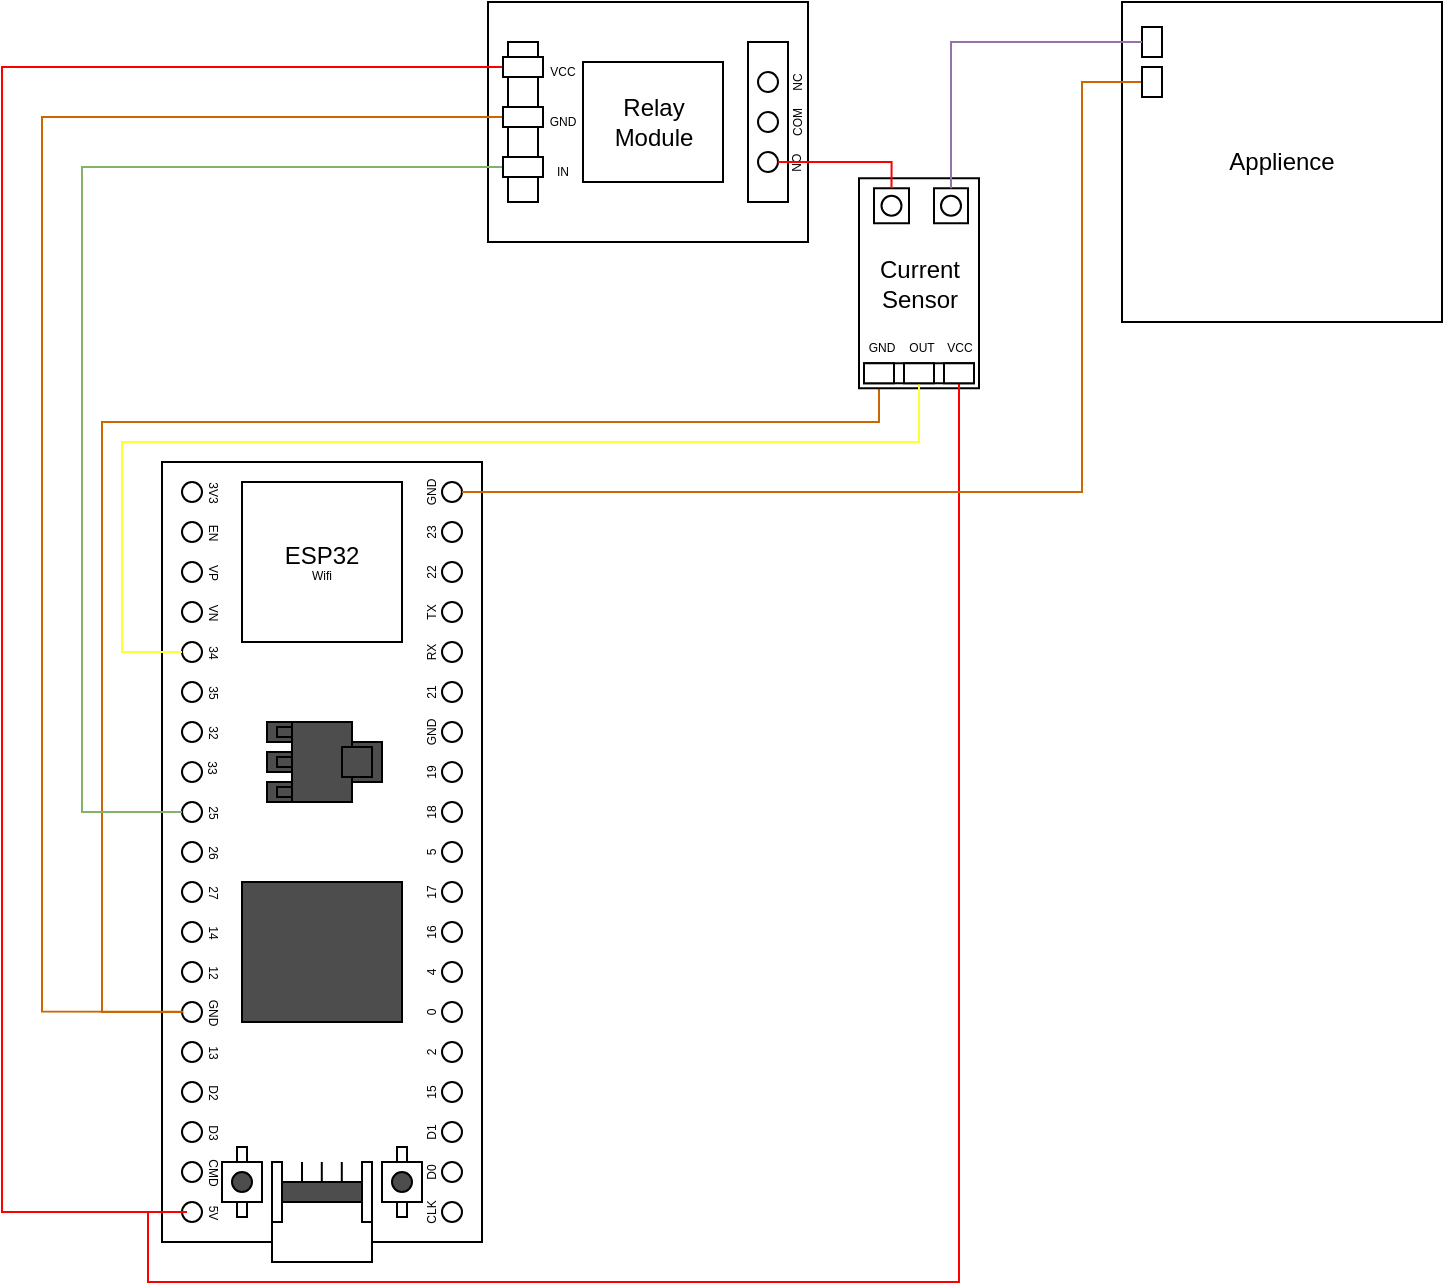 <mxfile version="24.7.8">
  <diagram name="Page-1" id="3I5Fi2cLlCS8P26UMo9g">
    <mxGraphModel dx="2049" dy="1206" grid="1" gridSize="10" guides="1" tooltips="1" connect="1" arrows="1" fold="1" page="1" pageScale="1" pageWidth="827" pageHeight="1169" math="0" shadow="0">
      <root>
        <mxCell id="0" />
        <mxCell id="1" parent="0" />
        <mxCell id="FkwfxvdoVrf8vH5qSeCI-1" value="" style="rounded=0;whiteSpace=wrap;html=1;" vertex="1" parent="1">
          <mxGeometry x="320" y="350" width="160" height="390" as="geometry" />
        </mxCell>
        <mxCell id="FkwfxvdoVrf8vH5qSeCI-50" value="" style="rounded=0;whiteSpace=wrap;html=1;fillColor=#4D4D4D;" vertex="1" parent="1">
          <mxGeometry x="380" y="710" width="40" height="30" as="geometry" />
        </mxCell>
        <mxCell id="FkwfxvdoVrf8vH5qSeCI-202" style="edgeStyle=orthogonalEdgeStyle;rounded=0;orthogonalLoop=1;jettySize=auto;html=1;entryX=0.5;entryY=1;entryDx=0;entryDy=0;endArrow=none;endFill=0;strokeColor=#CC6600;" edge="1" parent="1" source="FkwfxvdoVrf8vH5qSeCI-2" target="FkwfxvdoVrf8vH5qSeCI-195">
          <mxGeometry relative="1" as="geometry">
            <Array as="points">
              <mxPoint x="290" y="625" />
              <mxPoint x="290" y="330" />
              <mxPoint x="679" y="330" />
            </Array>
          </mxGeometry>
        </mxCell>
        <mxCell id="FkwfxvdoVrf8vH5qSeCI-2" value="" style="ellipse;whiteSpace=wrap;html=1;aspect=fixed;" vertex="1" parent="1">
          <mxGeometry x="330" y="620" width="10" height="10" as="geometry" />
        </mxCell>
        <mxCell id="FkwfxvdoVrf8vH5qSeCI-3" value="" style="ellipse;whiteSpace=wrap;html=1;aspect=fixed;" vertex="1" parent="1">
          <mxGeometry x="330" y="600" width="10" height="10" as="geometry" />
        </mxCell>
        <mxCell id="FkwfxvdoVrf8vH5qSeCI-4" value="" style="ellipse;whiteSpace=wrap;html=1;aspect=fixed;" vertex="1" parent="1">
          <mxGeometry x="330" y="580" width="10" height="10" as="geometry" />
        </mxCell>
        <mxCell id="FkwfxvdoVrf8vH5qSeCI-5" value="" style="ellipse;whiteSpace=wrap;html=1;aspect=fixed;" vertex="1" parent="1">
          <mxGeometry x="330" y="560" width="10" height="10" as="geometry" />
        </mxCell>
        <mxCell id="FkwfxvdoVrf8vH5qSeCI-6" value="" style="ellipse;whiteSpace=wrap;html=1;aspect=fixed;" vertex="1" parent="1">
          <mxGeometry x="330" y="540" width="10" height="10" as="geometry" />
        </mxCell>
        <mxCell id="FkwfxvdoVrf8vH5qSeCI-7" value="" style="ellipse;whiteSpace=wrap;html=1;aspect=fixed;" vertex="1" parent="1">
          <mxGeometry x="330" y="520" width="10" height="10" as="geometry" />
        </mxCell>
        <mxCell id="FkwfxvdoVrf8vH5qSeCI-8" value="" style="ellipse;whiteSpace=wrap;html=1;aspect=fixed;" vertex="1" parent="1">
          <mxGeometry x="330" y="500" width="10" height="10" as="geometry" />
        </mxCell>
        <mxCell id="FkwfxvdoVrf8vH5qSeCI-9" value="" style="ellipse;whiteSpace=wrap;html=1;aspect=fixed;" vertex="1" parent="1">
          <mxGeometry x="330" y="480" width="10" height="10" as="geometry" />
        </mxCell>
        <mxCell id="FkwfxvdoVrf8vH5qSeCI-12" value="" style="ellipse;whiteSpace=wrap;html=1;aspect=fixed;" vertex="1" parent="1">
          <mxGeometry x="330" y="460" width="10" height="10" as="geometry" />
        </mxCell>
        <mxCell id="FkwfxvdoVrf8vH5qSeCI-13" value="" style="ellipse;whiteSpace=wrap;html=1;aspect=fixed;" vertex="1" parent="1">
          <mxGeometry x="330" y="440" width="10" height="10" as="geometry" />
        </mxCell>
        <mxCell id="FkwfxvdoVrf8vH5qSeCI-14" value="" style="ellipse;whiteSpace=wrap;html=1;aspect=fixed;" vertex="1" parent="1">
          <mxGeometry x="330" y="420" width="10" height="10" as="geometry" />
        </mxCell>
        <mxCell id="FkwfxvdoVrf8vH5qSeCI-15" value="" style="ellipse;whiteSpace=wrap;html=1;aspect=fixed;" vertex="1" parent="1">
          <mxGeometry x="330" y="400" width="10" height="10" as="geometry" />
        </mxCell>
        <mxCell id="FkwfxvdoVrf8vH5qSeCI-16" value="" style="ellipse;whiteSpace=wrap;html=1;aspect=fixed;" vertex="1" parent="1">
          <mxGeometry x="330" y="380" width="10" height="10" as="geometry" />
        </mxCell>
        <mxCell id="FkwfxvdoVrf8vH5qSeCI-17" value="" style="ellipse;whiteSpace=wrap;html=1;aspect=fixed;" vertex="1" parent="1">
          <mxGeometry x="330" y="360" width="10" height="10" as="geometry" />
        </mxCell>
        <mxCell id="FkwfxvdoVrf8vH5qSeCI-19" value="" style="ellipse;whiteSpace=wrap;html=1;aspect=fixed;" vertex="1" parent="1">
          <mxGeometry x="330" y="720" width="10" height="10" as="geometry" />
        </mxCell>
        <mxCell id="FkwfxvdoVrf8vH5qSeCI-20" value="" style="ellipse;whiteSpace=wrap;html=1;aspect=fixed;" vertex="1" parent="1">
          <mxGeometry x="330" y="700" width="10" height="10" as="geometry" />
        </mxCell>
        <mxCell id="FkwfxvdoVrf8vH5qSeCI-21" value="" style="ellipse;whiteSpace=wrap;html=1;aspect=fixed;" vertex="1" parent="1">
          <mxGeometry x="330" y="680" width="10" height="10" as="geometry" />
        </mxCell>
        <mxCell id="FkwfxvdoVrf8vH5qSeCI-22" value="" style="ellipse;whiteSpace=wrap;html=1;aspect=fixed;" vertex="1" parent="1">
          <mxGeometry x="330" y="660" width="10" height="10" as="geometry" />
        </mxCell>
        <mxCell id="FkwfxvdoVrf8vH5qSeCI-23" value="" style="ellipse;whiteSpace=wrap;html=1;aspect=fixed;" vertex="1" parent="1">
          <mxGeometry x="330" y="640" width="10" height="10" as="geometry" />
        </mxCell>
        <mxCell id="FkwfxvdoVrf8vH5qSeCI-24" value="" style="ellipse;whiteSpace=wrap;html=1;aspect=fixed;" vertex="1" parent="1">
          <mxGeometry x="460" y="620" width="10" height="10" as="geometry" />
        </mxCell>
        <mxCell id="FkwfxvdoVrf8vH5qSeCI-25" value="" style="ellipse;whiteSpace=wrap;html=1;aspect=fixed;" vertex="1" parent="1">
          <mxGeometry x="460" y="600" width="10" height="10" as="geometry" />
        </mxCell>
        <mxCell id="FkwfxvdoVrf8vH5qSeCI-26" value="" style="ellipse;whiteSpace=wrap;html=1;aspect=fixed;" vertex="1" parent="1">
          <mxGeometry x="460" y="580" width="10" height="10" as="geometry" />
        </mxCell>
        <mxCell id="FkwfxvdoVrf8vH5qSeCI-27" value="" style="ellipse;whiteSpace=wrap;html=1;aspect=fixed;" vertex="1" parent="1">
          <mxGeometry x="460" y="560" width="10" height="10" as="geometry" />
        </mxCell>
        <mxCell id="FkwfxvdoVrf8vH5qSeCI-28" value="" style="ellipse;whiteSpace=wrap;html=1;aspect=fixed;" vertex="1" parent="1">
          <mxGeometry x="460" y="540" width="10" height="10" as="geometry" />
        </mxCell>
        <mxCell id="FkwfxvdoVrf8vH5qSeCI-29" value="" style="ellipse;whiteSpace=wrap;html=1;aspect=fixed;" vertex="1" parent="1">
          <mxGeometry x="460" y="520" width="10" height="10" as="geometry" />
        </mxCell>
        <mxCell id="FkwfxvdoVrf8vH5qSeCI-30" value="" style="ellipse;whiteSpace=wrap;html=1;aspect=fixed;" vertex="1" parent="1">
          <mxGeometry x="460" y="500" width="10" height="10" as="geometry" />
        </mxCell>
        <mxCell id="FkwfxvdoVrf8vH5qSeCI-31" value="" style="ellipse;whiteSpace=wrap;html=1;aspect=fixed;" vertex="1" parent="1">
          <mxGeometry x="460" y="480" width="10" height="10" as="geometry" />
        </mxCell>
        <mxCell id="FkwfxvdoVrf8vH5qSeCI-32" value="" style="ellipse;whiteSpace=wrap;html=1;aspect=fixed;" vertex="1" parent="1">
          <mxGeometry x="460" y="460" width="10" height="10" as="geometry" />
        </mxCell>
        <mxCell id="FkwfxvdoVrf8vH5qSeCI-33" value="" style="ellipse;whiteSpace=wrap;html=1;aspect=fixed;" vertex="1" parent="1">
          <mxGeometry x="460" y="440" width="10" height="10" as="geometry" />
        </mxCell>
        <mxCell id="FkwfxvdoVrf8vH5qSeCI-34" value="" style="ellipse;whiteSpace=wrap;html=1;aspect=fixed;" vertex="1" parent="1">
          <mxGeometry x="460" y="420" width="10" height="10" as="geometry" />
        </mxCell>
        <mxCell id="FkwfxvdoVrf8vH5qSeCI-35" value="" style="ellipse;whiteSpace=wrap;html=1;aspect=fixed;" vertex="1" parent="1">
          <mxGeometry x="460" y="400" width="10" height="10" as="geometry" />
        </mxCell>
        <mxCell id="FkwfxvdoVrf8vH5qSeCI-36" value="" style="ellipse;whiteSpace=wrap;html=1;aspect=fixed;" vertex="1" parent="1">
          <mxGeometry x="460" y="380" width="10" height="10" as="geometry" />
        </mxCell>
        <mxCell id="FkwfxvdoVrf8vH5qSeCI-37" value="" style="ellipse;whiteSpace=wrap;html=1;aspect=fixed;" vertex="1" parent="1">
          <mxGeometry x="460" y="360" width="10" height="10" as="geometry" />
        </mxCell>
        <mxCell id="FkwfxvdoVrf8vH5qSeCI-38" value="" style="ellipse;whiteSpace=wrap;html=1;aspect=fixed;" vertex="1" parent="1">
          <mxGeometry x="460" y="720" width="10" height="10" as="geometry" />
        </mxCell>
        <mxCell id="FkwfxvdoVrf8vH5qSeCI-39" value="" style="ellipse;whiteSpace=wrap;html=1;aspect=fixed;" vertex="1" parent="1">
          <mxGeometry x="460" y="700" width="10" height="10" as="geometry" />
        </mxCell>
        <mxCell id="FkwfxvdoVrf8vH5qSeCI-40" value="" style="ellipse;whiteSpace=wrap;html=1;aspect=fixed;" vertex="1" parent="1">
          <mxGeometry x="460" y="680" width="10" height="10" as="geometry" />
        </mxCell>
        <mxCell id="FkwfxvdoVrf8vH5qSeCI-41" value="" style="ellipse;whiteSpace=wrap;html=1;aspect=fixed;" vertex="1" parent="1">
          <mxGeometry x="460" y="660" width="10" height="10" as="geometry" />
        </mxCell>
        <mxCell id="FkwfxvdoVrf8vH5qSeCI-42" value="" style="ellipse;whiteSpace=wrap;html=1;aspect=fixed;" vertex="1" parent="1">
          <mxGeometry x="460" y="640" width="10" height="10" as="geometry" />
        </mxCell>
        <mxCell id="FkwfxvdoVrf8vH5qSeCI-43" value="ESP32&lt;div style=&quot;font-size: 6px;&quot;&gt;Wifi&lt;/div&gt;" style="rounded=0;whiteSpace=wrap;html=1;" vertex="1" parent="1">
          <mxGeometry x="360" y="360" width="80" height="80" as="geometry" />
        </mxCell>
        <mxCell id="FkwfxvdoVrf8vH5qSeCI-44" value="" style="rounded=0;whiteSpace=wrap;html=1;" vertex="1" parent="1">
          <mxGeometry x="375" y="720" width="50" height="30" as="geometry" />
        </mxCell>
        <mxCell id="FkwfxvdoVrf8vH5qSeCI-45" value="" style="endArrow=none;html=1;rounded=0;" edge="1" parent="1">
          <mxGeometry width="50" height="50" relative="1" as="geometry">
            <mxPoint x="390" y="710" as="sourcePoint" />
            <mxPoint x="390" y="700" as="targetPoint" />
          </mxGeometry>
        </mxCell>
        <mxCell id="FkwfxvdoVrf8vH5qSeCI-48" value="" style="endArrow=none;html=1;rounded=0;" edge="1" parent="1">
          <mxGeometry width="50" height="50" relative="1" as="geometry">
            <mxPoint x="399.9" y="710" as="sourcePoint" />
            <mxPoint x="399.9" y="700" as="targetPoint" />
          </mxGeometry>
        </mxCell>
        <mxCell id="FkwfxvdoVrf8vH5qSeCI-49" value="" style="endArrow=none;html=1;rounded=0;" edge="1" parent="1">
          <mxGeometry width="50" height="50" relative="1" as="geometry">
            <mxPoint x="409.9" y="710" as="sourcePoint" />
            <mxPoint x="409.9" y="700" as="targetPoint" />
          </mxGeometry>
        </mxCell>
        <mxCell id="FkwfxvdoVrf8vH5qSeCI-51" value="" style="rounded=0;whiteSpace=wrap;html=1;" vertex="1" parent="1">
          <mxGeometry x="375" y="700" width="5" height="30" as="geometry" />
        </mxCell>
        <mxCell id="FkwfxvdoVrf8vH5qSeCI-52" value="" style="rounded=0;whiteSpace=wrap;html=1;" vertex="1" parent="1">
          <mxGeometry x="420" y="700" width="5" height="30" as="geometry" />
        </mxCell>
        <mxCell id="FkwfxvdoVrf8vH5qSeCI-55" value="" style="rounded=0;whiteSpace=wrap;html=1;" vertex="1" parent="1">
          <mxGeometry x="357.5" y="692.5" width="5" height="35" as="geometry" />
        </mxCell>
        <mxCell id="FkwfxvdoVrf8vH5qSeCI-53" value="" style="rounded=0;whiteSpace=wrap;html=1;" vertex="1" parent="1">
          <mxGeometry x="350" y="700" width="20" height="20" as="geometry" />
        </mxCell>
        <mxCell id="FkwfxvdoVrf8vH5qSeCI-56" value="" style="rounded=0;whiteSpace=wrap;html=1;" vertex="1" parent="1">
          <mxGeometry x="437.5" y="692.5" width="5" height="35" as="geometry" />
        </mxCell>
        <mxCell id="FkwfxvdoVrf8vH5qSeCI-57" value="" style="rounded=0;whiteSpace=wrap;html=1;" vertex="1" parent="1">
          <mxGeometry x="430" y="700" width="20" height="20" as="geometry" />
        </mxCell>
        <mxCell id="FkwfxvdoVrf8vH5qSeCI-58" value="" style="ellipse;whiteSpace=wrap;html=1;aspect=fixed;fillColor=#4D4D4D;" vertex="1" parent="1">
          <mxGeometry x="435" y="705" width="10" height="10" as="geometry" />
        </mxCell>
        <mxCell id="FkwfxvdoVrf8vH5qSeCI-60" value="" style="ellipse;whiteSpace=wrap;html=1;aspect=fixed;fillColor=#4D4D4D;" vertex="1" parent="1">
          <mxGeometry x="355" y="705" width="10" height="10" as="geometry" />
        </mxCell>
        <mxCell id="FkwfxvdoVrf8vH5qSeCI-63" value="" style="rounded=0;whiteSpace=wrap;html=1;fillColor=#4D4D4D;" vertex="1" parent="1">
          <mxGeometry x="360" y="560" width="80" height="70" as="geometry" />
        </mxCell>
        <mxCell id="FkwfxvdoVrf8vH5qSeCI-68" value="" style="rounded=0;whiteSpace=wrap;html=1;fillColor=#4D4D4D;" vertex="1" parent="1">
          <mxGeometry x="372.5" y="480" width="17.5" height="10" as="geometry" />
        </mxCell>
        <mxCell id="FkwfxvdoVrf8vH5qSeCI-69" value="" style="rounded=0;whiteSpace=wrap;html=1;fillColor=#4D4D4D;" vertex="1" parent="1">
          <mxGeometry x="372.5" y="495" width="17.5" height="10" as="geometry" />
        </mxCell>
        <mxCell id="FkwfxvdoVrf8vH5qSeCI-70" value="" style="rounded=0;whiteSpace=wrap;html=1;fillColor=#4D4D4D;" vertex="1" parent="1">
          <mxGeometry x="372.5" y="510" width="17.5" height="10" as="geometry" />
        </mxCell>
        <mxCell id="FkwfxvdoVrf8vH5qSeCI-71" value="" style="rounded=0;whiteSpace=wrap;html=1;fillColor=#4D4D4D;" vertex="1" parent="1">
          <mxGeometry x="377.5" y="512.5" width="17.5" height="5" as="geometry" />
        </mxCell>
        <mxCell id="FkwfxvdoVrf8vH5qSeCI-72" value="" style="rounded=0;whiteSpace=wrap;html=1;fillColor=#4D4D4D;" vertex="1" parent="1">
          <mxGeometry x="377.5" y="497.5" width="17.5" height="5" as="geometry" />
        </mxCell>
        <mxCell id="FkwfxvdoVrf8vH5qSeCI-73" value="" style="rounded=0;whiteSpace=wrap;html=1;fillColor=#4D4D4D;" vertex="1" parent="1">
          <mxGeometry x="377.5" y="482.5" width="17.5" height="5" as="geometry" />
        </mxCell>
        <mxCell id="FkwfxvdoVrf8vH5qSeCI-62" value="" style="rounded=0;whiteSpace=wrap;html=1;fillColor=#4D4D4D;" vertex="1" parent="1">
          <mxGeometry x="385" y="480" width="30" height="40" as="geometry" />
        </mxCell>
        <mxCell id="FkwfxvdoVrf8vH5qSeCI-74" value="" style="rounded=0;whiteSpace=wrap;html=1;fillColor=#4D4D4D;" vertex="1" parent="1">
          <mxGeometry x="415" y="490" width="15" height="20" as="geometry" />
        </mxCell>
        <mxCell id="FkwfxvdoVrf8vH5qSeCI-75" value="" style="rounded=0;whiteSpace=wrap;html=1;fillColor=#4D4D4D;" vertex="1" parent="1">
          <mxGeometry x="410" y="492.5" width="15" height="15" as="geometry" />
        </mxCell>
        <mxCell id="FkwfxvdoVrf8vH5qSeCI-78" value="" style="rounded=0;whiteSpace=wrap;html=1;" vertex="1" parent="1">
          <mxGeometry x="483" y="120" width="160" height="120" as="geometry" />
        </mxCell>
        <mxCell id="FkwfxvdoVrf8vH5qSeCI-79" value="Relay Module" style="rounded=0;whiteSpace=wrap;html=1;" vertex="1" parent="1">
          <mxGeometry x="530.5" y="150" width="70" height="60" as="geometry" />
        </mxCell>
        <mxCell id="FkwfxvdoVrf8vH5qSeCI-80" value="" style="rounded=0;whiteSpace=wrap;html=1;" vertex="1" parent="1">
          <mxGeometry x="613" y="140" width="20" height="80" as="geometry" />
        </mxCell>
        <mxCell id="FkwfxvdoVrf8vH5qSeCI-81" value="" style="ellipse;whiteSpace=wrap;html=1;aspect=fixed;" vertex="1" parent="1">
          <mxGeometry x="618" y="195" width="10" height="10" as="geometry" />
        </mxCell>
        <mxCell id="FkwfxvdoVrf8vH5qSeCI-82" value="" style="ellipse;whiteSpace=wrap;html=1;aspect=fixed;" vertex="1" parent="1">
          <mxGeometry x="618" y="175" width="10" height="10" as="geometry" />
        </mxCell>
        <mxCell id="FkwfxvdoVrf8vH5qSeCI-83" value="" style="ellipse;whiteSpace=wrap;html=1;aspect=fixed;" vertex="1" parent="1">
          <mxGeometry x="618" y="155" width="10" height="10" as="geometry" />
        </mxCell>
        <mxCell id="FkwfxvdoVrf8vH5qSeCI-84" value="" style="rounded=0;whiteSpace=wrap;html=1;" vertex="1" parent="1">
          <mxGeometry x="493" y="140" width="15" height="80" as="geometry" />
        </mxCell>
        <mxCell id="FkwfxvdoVrf8vH5qSeCI-87" value="&lt;font style=&quot;font-size: 6px;&quot;&gt;3V3&lt;/font&gt;" style="text;html=1;align=center;verticalAlign=middle;whiteSpace=wrap;rounded=0;rotation=90;" vertex="1" parent="1">
          <mxGeometry x="317.5" y="350" width="60" height="30" as="geometry" />
        </mxCell>
        <mxCell id="FkwfxvdoVrf8vH5qSeCI-106" value="&lt;font style=&quot;font-size: 6px;&quot;&gt;CLK&lt;/font&gt;" style="text;html=1;align=center;verticalAlign=middle;whiteSpace=wrap;rounded=0;rotation=-90;" vertex="1" parent="1">
          <mxGeometry x="423" y="710" width="60" height="30" as="geometry" />
        </mxCell>
        <mxCell id="FkwfxvdoVrf8vH5qSeCI-110" value="&lt;font style=&quot;font-size: 6px;&quot;&gt;D0&lt;/font&gt;" style="text;html=1;align=center;verticalAlign=middle;whiteSpace=wrap;rounded=0;rotation=-90;" vertex="1" parent="1">
          <mxGeometry x="423" y="690" width="60" height="30" as="geometry" />
        </mxCell>
        <mxCell id="FkwfxvdoVrf8vH5qSeCI-111" value="&lt;font style=&quot;font-size: 6px;&quot;&gt;D1&lt;/font&gt;" style="text;html=1;align=center;verticalAlign=middle;whiteSpace=wrap;rounded=0;rotation=-90;" vertex="1" parent="1">
          <mxGeometry x="423" y="670" width="60" height="30" as="geometry" />
        </mxCell>
        <mxCell id="FkwfxvdoVrf8vH5qSeCI-127" value="&lt;font style=&quot;font-size: 6px;&quot;&gt;15&lt;/font&gt;" style="text;html=1;align=center;verticalAlign=middle;whiteSpace=wrap;rounded=0;rotation=-90;" vertex="1" parent="1">
          <mxGeometry x="423" y="650" width="60" height="30" as="geometry" />
        </mxCell>
        <mxCell id="FkwfxvdoVrf8vH5qSeCI-128" value="&lt;font style=&quot;font-size: 6px;&quot;&gt;2&lt;/font&gt;" style="text;html=1;align=center;verticalAlign=middle;whiteSpace=wrap;rounded=0;rotation=-90;" vertex="1" parent="1">
          <mxGeometry x="423" y="630" width="60" height="30" as="geometry" />
        </mxCell>
        <mxCell id="FkwfxvdoVrf8vH5qSeCI-129" value="&lt;font style=&quot;font-size: 6px;&quot;&gt;0&lt;/font&gt;" style="text;html=1;align=center;verticalAlign=middle;whiteSpace=wrap;rounded=0;rotation=-90;" vertex="1" parent="1">
          <mxGeometry x="423" y="610" width="60" height="30" as="geometry" />
        </mxCell>
        <mxCell id="FkwfxvdoVrf8vH5qSeCI-130" value="&lt;font style=&quot;font-size: 6px;&quot;&gt;4&lt;/font&gt;" style="text;html=1;align=center;verticalAlign=middle;whiteSpace=wrap;rounded=0;rotation=-90;" vertex="1" parent="1">
          <mxGeometry x="423" y="590" width="60" height="30" as="geometry" />
        </mxCell>
        <mxCell id="FkwfxvdoVrf8vH5qSeCI-131" value="&lt;font style=&quot;font-size: 6px;&quot;&gt;16&lt;/font&gt;" style="text;html=1;align=center;verticalAlign=middle;whiteSpace=wrap;rounded=0;rotation=-90;" vertex="1" parent="1">
          <mxGeometry x="423" y="570" width="60" height="30" as="geometry" />
        </mxCell>
        <mxCell id="FkwfxvdoVrf8vH5qSeCI-132" value="&lt;font style=&quot;font-size: 6px;&quot;&gt;17&lt;/font&gt;" style="text;html=1;align=center;verticalAlign=middle;whiteSpace=wrap;rounded=0;rotation=-90;" vertex="1" parent="1">
          <mxGeometry x="423" y="550" width="60" height="30" as="geometry" />
        </mxCell>
        <mxCell id="FkwfxvdoVrf8vH5qSeCI-133" value="&lt;font style=&quot;font-size: 6px;&quot;&gt;5&lt;/font&gt;" style="text;html=1;align=center;verticalAlign=middle;whiteSpace=wrap;rounded=0;rotation=-90;" vertex="1" parent="1">
          <mxGeometry x="423" y="530" width="60" height="30" as="geometry" />
        </mxCell>
        <mxCell id="FkwfxvdoVrf8vH5qSeCI-134" value="&lt;font style=&quot;font-size: 6px;&quot;&gt;18&lt;/font&gt;" style="text;html=1;align=center;verticalAlign=middle;whiteSpace=wrap;rounded=0;rotation=-90;" vertex="1" parent="1">
          <mxGeometry x="423" y="510" width="60" height="30" as="geometry" />
        </mxCell>
        <mxCell id="FkwfxvdoVrf8vH5qSeCI-135" value="&lt;font style=&quot;font-size: 6px;&quot;&gt;19&lt;/font&gt;" style="text;html=1;align=center;verticalAlign=middle;whiteSpace=wrap;rounded=0;rotation=-90;" vertex="1" parent="1">
          <mxGeometry x="423" y="490" width="60" height="30" as="geometry" />
        </mxCell>
        <mxCell id="FkwfxvdoVrf8vH5qSeCI-136" value="&lt;font style=&quot;font-size: 6px;&quot;&gt;GND&lt;/font&gt;" style="text;html=1;align=center;verticalAlign=middle;whiteSpace=wrap;rounded=0;rotation=-90;" vertex="1" parent="1">
          <mxGeometry x="423" y="470" width="60" height="30" as="geometry" />
        </mxCell>
        <mxCell id="FkwfxvdoVrf8vH5qSeCI-137" value="&lt;font style=&quot;font-size: 6px;&quot;&gt;21&lt;/font&gt;" style="text;html=1;align=center;verticalAlign=middle;whiteSpace=wrap;rounded=0;rotation=-90;" vertex="1" parent="1">
          <mxGeometry x="423" y="450" width="60" height="30" as="geometry" />
        </mxCell>
        <mxCell id="FkwfxvdoVrf8vH5qSeCI-138" value="&lt;font style=&quot;font-size: 6px;&quot;&gt;RX&lt;/font&gt;" style="text;html=1;align=center;verticalAlign=middle;whiteSpace=wrap;rounded=0;rotation=-90;" vertex="1" parent="1">
          <mxGeometry x="423" y="430" width="60" height="30" as="geometry" />
        </mxCell>
        <mxCell id="FkwfxvdoVrf8vH5qSeCI-139" value="&lt;font style=&quot;font-size: 6px;&quot;&gt;TX&lt;/font&gt;" style="text;html=1;align=center;verticalAlign=middle;whiteSpace=wrap;rounded=0;rotation=-90;" vertex="1" parent="1">
          <mxGeometry x="423" y="410" width="60" height="30" as="geometry" />
        </mxCell>
        <mxCell id="FkwfxvdoVrf8vH5qSeCI-140" value="&lt;font style=&quot;font-size: 6px;&quot;&gt;22&lt;/font&gt;" style="text;html=1;align=center;verticalAlign=middle;whiteSpace=wrap;rounded=0;rotation=-90;" vertex="1" parent="1">
          <mxGeometry x="423" y="390" width="60" height="30" as="geometry" />
        </mxCell>
        <mxCell id="FkwfxvdoVrf8vH5qSeCI-141" value="&lt;font style=&quot;font-size: 6px;&quot;&gt;23&lt;/font&gt;" style="text;html=1;align=center;verticalAlign=middle;whiteSpace=wrap;rounded=0;rotation=-90;" vertex="1" parent="1">
          <mxGeometry x="423" y="370" width="60" height="30" as="geometry" />
        </mxCell>
        <mxCell id="FkwfxvdoVrf8vH5qSeCI-142" value="&lt;font style=&quot;font-size: 6px;&quot;&gt;GND&lt;/font&gt;" style="text;html=1;align=center;verticalAlign=middle;whiteSpace=wrap;rounded=0;rotation=-90;" vertex="1" parent="1">
          <mxGeometry x="423" y="350" width="60" height="30" as="geometry" />
        </mxCell>
        <mxCell id="FkwfxvdoVrf8vH5qSeCI-143" value="&lt;font style=&quot;font-size: 6px;&quot;&gt;EN&lt;/font&gt;" style="text;html=1;align=center;verticalAlign=middle;whiteSpace=wrap;rounded=0;rotation=90;" vertex="1" parent="1">
          <mxGeometry x="317.5" y="370" width="60" height="30" as="geometry" />
        </mxCell>
        <mxCell id="FkwfxvdoVrf8vH5qSeCI-144" value="&lt;font style=&quot;font-size: 6px;&quot;&gt;VP&lt;/font&gt;" style="text;html=1;align=center;verticalAlign=middle;whiteSpace=wrap;rounded=0;rotation=90;" vertex="1" parent="1">
          <mxGeometry x="317.5" y="390" width="60" height="30" as="geometry" />
        </mxCell>
        <mxCell id="FkwfxvdoVrf8vH5qSeCI-145" value="&lt;font style=&quot;font-size: 6px;&quot;&gt;VN&lt;/font&gt;" style="text;html=1;align=center;verticalAlign=middle;whiteSpace=wrap;rounded=0;rotation=90;" vertex="1" parent="1">
          <mxGeometry x="317.5" y="410" width="60" height="30" as="geometry" />
        </mxCell>
        <mxCell id="FkwfxvdoVrf8vH5qSeCI-146" value="&lt;font style=&quot;font-size: 6px;&quot;&gt;34&lt;/font&gt;" style="text;html=1;align=center;verticalAlign=middle;whiteSpace=wrap;rounded=0;rotation=90;" vertex="1" parent="1">
          <mxGeometry x="317.5" y="430" width="60" height="30" as="geometry" />
        </mxCell>
        <mxCell id="FkwfxvdoVrf8vH5qSeCI-147" value="&lt;font style=&quot;font-size: 6px;&quot;&gt;35&lt;/font&gt;" style="text;html=1;align=center;verticalAlign=middle;whiteSpace=wrap;rounded=0;rotation=90;" vertex="1" parent="1">
          <mxGeometry x="317.5" y="450" width="60" height="30" as="geometry" />
        </mxCell>
        <mxCell id="FkwfxvdoVrf8vH5qSeCI-148" value="&lt;font style=&quot;font-size: 6px;&quot;&gt;32&lt;/font&gt;" style="text;html=1;align=center;verticalAlign=middle;whiteSpace=wrap;rounded=0;rotation=90;" vertex="1" parent="1">
          <mxGeometry x="317.5" y="470" width="60" height="30" as="geometry" />
        </mxCell>
        <mxCell id="FkwfxvdoVrf8vH5qSeCI-149" value="&lt;font style=&quot;font-size: 6px;&quot;&gt;33&lt;/font&gt;" style="text;html=1;align=center;verticalAlign=middle;whiteSpace=wrap;rounded=0;rotation=90;" vertex="1" parent="1">
          <mxGeometry x="317.5" y="487.5" width="60" height="30" as="geometry" />
        </mxCell>
        <mxCell id="FkwfxvdoVrf8vH5qSeCI-150" value="&lt;font style=&quot;font-size: 6px;&quot;&gt;25&lt;/font&gt;" style="text;html=1;align=center;verticalAlign=middle;whiteSpace=wrap;rounded=0;rotation=90;" vertex="1" parent="1">
          <mxGeometry x="317.5" y="510" width="60" height="30" as="geometry" />
        </mxCell>
        <mxCell id="FkwfxvdoVrf8vH5qSeCI-151" value="&lt;font style=&quot;font-size: 6px;&quot;&gt;26&lt;/font&gt;" style="text;html=1;align=center;verticalAlign=middle;whiteSpace=wrap;rounded=0;rotation=90;" vertex="1" parent="1">
          <mxGeometry x="317.5" y="530" width="60" height="30" as="geometry" />
        </mxCell>
        <mxCell id="FkwfxvdoVrf8vH5qSeCI-152" value="&lt;font style=&quot;font-size: 6px;&quot;&gt;27&lt;/font&gt;" style="text;html=1;align=center;verticalAlign=middle;whiteSpace=wrap;rounded=0;rotation=90;" vertex="1" parent="1">
          <mxGeometry x="317.5" y="550" width="60" height="30" as="geometry" />
        </mxCell>
        <mxCell id="FkwfxvdoVrf8vH5qSeCI-153" value="&lt;font style=&quot;font-size: 6px;&quot;&gt;14&lt;/font&gt;" style="text;html=1;align=center;verticalAlign=middle;whiteSpace=wrap;rounded=0;rotation=90;" vertex="1" parent="1">
          <mxGeometry x="317.5" y="570" width="60" height="30" as="geometry" />
        </mxCell>
        <mxCell id="FkwfxvdoVrf8vH5qSeCI-154" value="&lt;span style=&quot;font-size: 6px;&quot;&gt;12&lt;/span&gt;" style="text;html=1;align=center;verticalAlign=middle;whiteSpace=wrap;rounded=0;rotation=90;" vertex="1" parent="1">
          <mxGeometry x="317.5" y="590" width="60" height="30" as="geometry" />
        </mxCell>
        <mxCell id="FkwfxvdoVrf8vH5qSeCI-155" value="&lt;span style=&quot;font-size: 6px;&quot;&gt;GND&lt;/span&gt;" style="text;html=1;align=center;verticalAlign=middle;whiteSpace=wrap;rounded=0;rotation=90;" vertex="1" parent="1">
          <mxGeometry x="317.5" y="610" width="60" height="30" as="geometry" />
        </mxCell>
        <mxCell id="FkwfxvdoVrf8vH5qSeCI-156" value="&lt;span style=&quot;font-size: 6px;&quot;&gt;13&lt;/span&gt;" style="text;html=1;align=center;verticalAlign=middle;whiteSpace=wrap;rounded=0;rotation=90;" vertex="1" parent="1">
          <mxGeometry x="317.5" y="630" width="60" height="30" as="geometry" />
        </mxCell>
        <mxCell id="FkwfxvdoVrf8vH5qSeCI-157" value="&lt;span style=&quot;font-size: 6px;&quot;&gt;D2&lt;/span&gt;" style="text;html=1;align=center;verticalAlign=middle;whiteSpace=wrap;rounded=0;rotation=90;" vertex="1" parent="1">
          <mxGeometry x="317.5" y="650" width="60" height="30" as="geometry" />
        </mxCell>
        <mxCell id="FkwfxvdoVrf8vH5qSeCI-158" value="&lt;span style=&quot;font-size: 6px;&quot;&gt;D3&lt;/span&gt;" style="text;html=1;align=center;verticalAlign=middle;whiteSpace=wrap;rounded=0;rotation=90;" vertex="1" parent="1">
          <mxGeometry x="317.5" y="670" width="60" height="30" as="geometry" />
        </mxCell>
        <mxCell id="FkwfxvdoVrf8vH5qSeCI-159" value="&lt;span style=&quot;font-size: 6px;&quot;&gt;CMD&lt;/span&gt;" style="text;html=1;align=center;verticalAlign=middle;whiteSpace=wrap;rounded=0;rotation=90;" vertex="1" parent="1">
          <mxGeometry x="317.5" y="690" width="60" height="30" as="geometry" />
        </mxCell>
        <mxCell id="FkwfxvdoVrf8vH5qSeCI-160" value="&lt;span style=&quot;font-size: 6px;&quot;&gt;5V&lt;/span&gt;" style="text;html=1;align=center;verticalAlign=middle;whiteSpace=wrap;rounded=0;rotation=90;" vertex="1" parent="1">
          <mxGeometry x="317.5" y="710" width="60" height="30" as="geometry" />
        </mxCell>
        <mxCell id="FkwfxvdoVrf8vH5qSeCI-163" value="&lt;font style=&quot;font-size: 6px;&quot;&gt;GND&lt;/font&gt;" style="text;html=1;align=center;verticalAlign=middle;whiteSpace=wrap;rounded=0;rotation=0;" vertex="1" parent="1">
          <mxGeometry x="503" y="165" width="35" height="25" as="geometry" />
        </mxCell>
        <mxCell id="FkwfxvdoVrf8vH5qSeCI-164" value="&lt;font style=&quot;font-size: 6px;&quot;&gt;VCC&lt;/font&gt;" style="text;html=1;align=center;verticalAlign=middle;whiteSpace=wrap;rounded=0;rotation=0;" vertex="1" parent="1">
          <mxGeometry x="503" y="140" width="35" height="25" as="geometry" />
        </mxCell>
        <mxCell id="FkwfxvdoVrf8vH5qSeCI-165" value="&lt;font style=&quot;font-size: 6px;&quot;&gt;IN&lt;/font&gt;" style="text;html=1;align=center;verticalAlign=middle;whiteSpace=wrap;rounded=0;rotation=0;" vertex="1" parent="1">
          <mxGeometry x="503" y="190" width="35" height="25" as="geometry" />
        </mxCell>
        <mxCell id="FkwfxvdoVrf8vH5qSeCI-173" value="&lt;font style=&quot;font-size: 6px;&quot;&gt;NC&lt;/font&gt;" style="text;html=1;align=center;verticalAlign=middle;whiteSpace=wrap;rounded=0;rotation=-90;" vertex="1" parent="1">
          <mxGeometry x="626" y="147.5" width="20" height="25" as="geometry" />
        </mxCell>
        <mxCell id="FkwfxvdoVrf8vH5qSeCI-174" value="&lt;font style=&quot;font-size: 6px;&quot;&gt;COM&lt;/font&gt;" style="text;html=1;align=center;verticalAlign=middle;whiteSpace=wrap;rounded=0;rotation=-90;" vertex="1" parent="1">
          <mxGeometry x="626" y="167.5" width="20" height="25" as="geometry" />
        </mxCell>
        <mxCell id="FkwfxvdoVrf8vH5qSeCI-175" value="&lt;font style=&quot;font-size: 6px;&quot;&gt;NO&lt;/font&gt;" style="text;html=1;align=center;verticalAlign=middle;whiteSpace=wrap;rounded=0;rotation=-90;" vertex="1" parent="1">
          <mxGeometry x="625.38" y="186.88" width="20" height="26.25" as="geometry" />
        </mxCell>
        <mxCell id="FkwfxvdoVrf8vH5qSeCI-161" style="edgeStyle=orthogonalEdgeStyle;rounded=0;orthogonalLoop=1;jettySize=auto;html=1;entryX=0;entryY=0.5;entryDx=0;entryDy=0;endArrow=none;endFill=0;" edge="1" parent="1" source="FkwfxvdoVrf8vH5qSeCI-176" target="FkwfxvdoVrf8vH5qSeCI-165">
          <mxGeometry relative="1" as="geometry">
            <mxPoint x="200" y="290" as="targetPoint" />
            <Array as="points">
              <mxPoint x="280" y="202" />
            </Array>
          </mxGeometry>
        </mxCell>
        <mxCell id="FkwfxvdoVrf8vH5qSeCI-169" style="edgeStyle=orthogonalEdgeStyle;rounded=0;orthogonalLoop=1;jettySize=auto;html=1;entryX=0;entryY=0.5;entryDx=0;entryDy=0;endArrow=none;endFill=0;strokeColor=#FF0000;" edge="1" parent="1" source="FkwfxvdoVrf8vH5qSeCI-19" target="FkwfxvdoVrf8vH5qSeCI-164">
          <mxGeometry relative="1" as="geometry">
            <mxPoint x="160" y="149.677" as="targetPoint" />
            <Array as="points">
              <mxPoint x="240" y="725" />
              <mxPoint x="240" y="152" />
            </Array>
          </mxGeometry>
        </mxCell>
        <mxCell id="FkwfxvdoVrf8vH5qSeCI-170" style="edgeStyle=orthogonalEdgeStyle;rounded=0;orthogonalLoop=1;jettySize=auto;html=1;exitX=0.164;exitY=1.06;exitDx=0;exitDy=0;entryX=0;entryY=0.5;entryDx=0;entryDy=0;endArrow=none;endFill=0;exitPerimeter=0;strokeColor=#CC6600;" edge="1" parent="1" source="FkwfxvdoVrf8vH5qSeCI-156" target="FkwfxvdoVrf8vH5qSeCI-163">
          <mxGeometry relative="1" as="geometry">
            <mxPoint x="160" y="170" as="targetPoint" />
            <Array as="points">
              <mxPoint x="260" y="625" />
              <mxPoint x="260" y="177" />
            </Array>
          </mxGeometry>
        </mxCell>
        <mxCell id="FkwfxvdoVrf8vH5qSeCI-177" value="" style="edgeStyle=orthogonalEdgeStyle;rounded=0;orthogonalLoop=1;jettySize=auto;html=1;entryX=0;entryY=0.5;entryDx=0;entryDy=0;endArrow=none;endFill=0;fillColor=#d5e8d4;strokeColor=#82b366;" edge="1" parent="1" source="FkwfxvdoVrf8vH5qSeCI-7" target="FkwfxvdoVrf8vH5qSeCI-176">
          <mxGeometry relative="1" as="geometry">
            <mxPoint x="537" y="203" as="targetPoint" />
            <mxPoint x="330" y="525" as="sourcePoint" />
            <Array as="points">
              <mxPoint x="280" y="525" />
            </Array>
          </mxGeometry>
        </mxCell>
        <mxCell id="FkwfxvdoVrf8vH5qSeCI-176" value="" style="rounded=0;whiteSpace=wrap;html=1;" vertex="1" parent="1">
          <mxGeometry x="490.5" y="197.5" width="20" height="10" as="geometry" />
        </mxCell>
        <mxCell id="FkwfxvdoVrf8vH5qSeCI-178" value="" style="rounded=0;whiteSpace=wrap;html=1;" vertex="1" parent="1">
          <mxGeometry x="490.5" y="172.5" width="20" height="10" as="geometry" />
        </mxCell>
        <mxCell id="FkwfxvdoVrf8vH5qSeCI-180" value="" style="rounded=0;whiteSpace=wrap;html=1;" vertex="1" parent="1">
          <mxGeometry x="490.5" y="147.5" width="20" height="10" as="geometry" />
        </mxCell>
        <mxCell id="FkwfxvdoVrf8vH5qSeCI-183" value="" style="rounded=0;whiteSpace=wrap;html=1;rotation=90;" vertex="1" parent="1">
          <mxGeometry x="646" y="230.63" width="105" height="60" as="geometry" />
        </mxCell>
        <mxCell id="FkwfxvdoVrf8vH5qSeCI-186" value="" style="rounded=0;whiteSpace=wrap;html=1;" vertex="1" parent="1">
          <mxGeometry x="676" y="213.13" width="17.5" height="17.5" as="geometry" />
        </mxCell>
        <mxCell id="FkwfxvdoVrf8vH5qSeCI-184" style="edgeStyle=orthogonalEdgeStyle;rounded=0;orthogonalLoop=1;jettySize=auto;html=1;exitX=1;exitY=0.5;exitDx=0;exitDy=0;endArrow=none;endFill=0;entryX=0.5;entryY=0;entryDx=0;entryDy=0;strokeColor=#FF0000;" edge="1" parent="1" source="FkwfxvdoVrf8vH5qSeCI-81" target="FkwfxvdoVrf8vH5qSeCI-186">
          <mxGeometry relative="1" as="geometry">
            <mxPoint x="713" y="240" as="targetPoint" />
            <Array as="points">
              <mxPoint x="685" y="200" />
            </Array>
          </mxGeometry>
        </mxCell>
        <mxCell id="FkwfxvdoVrf8vH5qSeCI-188" value="" style="rounded=0;whiteSpace=wrap;html=1;" vertex="1" parent="1">
          <mxGeometry x="706" y="213.13" width="17" height="17.5" as="geometry" />
        </mxCell>
        <mxCell id="FkwfxvdoVrf8vH5qSeCI-190" value="" style="rounded=0;whiteSpace=wrap;html=1;" vertex="1" parent="1">
          <mxGeometry x="671" y="300.63" width="55" height="10" as="geometry" />
        </mxCell>
        <mxCell id="FkwfxvdoVrf8vH5qSeCI-200" style="edgeStyle=orthogonalEdgeStyle;rounded=0;orthogonalLoop=1;jettySize=auto;html=1;entryX=0.5;entryY=1;entryDx=0;entryDy=0;endArrow=none;endFill=0;strokeColor=#FFFF33;" edge="1" parent="1" source="FkwfxvdoVrf8vH5qSeCI-13" target="FkwfxvdoVrf8vH5qSeCI-196">
          <mxGeometry relative="1" as="geometry">
            <Array as="points">
              <mxPoint x="300" y="445" />
              <mxPoint x="300" y="340" />
              <mxPoint x="699" y="340" />
            </Array>
          </mxGeometry>
        </mxCell>
        <mxCell id="FkwfxvdoVrf8vH5qSeCI-191" value="" style="ellipse;whiteSpace=wrap;html=1;aspect=fixed;" vertex="1" parent="1">
          <mxGeometry x="679.75" y="216.88" width="10" height="10" as="geometry" />
        </mxCell>
        <mxCell id="FkwfxvdoVrf8vH5qSeCI-192" value="" style="ellipse;whiteSpace=wrap;html=1;aspect=fixed;" vertex="1" parent="1">
          <mxGeometry x="709.5" y="216.88" width="10" height="10" as="geometry" />
        </mxCell>
        <mxCell id="FkwfxvdoVrf8vH5qSeCI-193" value="Current Sensor" style="text;html=1;align=center;verticalAlign=middle;whiteSpace=wrap;rounded=0;" vertex="1" parent="1">
          <mxGeometry x="668.5" y="245.63" width="60" height="30" as="geometry" />
        </mxCell>
        <mxCell id="FkwfxvdoVrf8vH5qSeCI-195" value="" style="rounded=0;whiteSpace=wrap;html=1;" vertex="1" parent="1">
          <mxGeometry x="671" y="300.63" width="15" height="10" as="geometry" />
        </mxCell>
        <mxCell id="FkwfxvdoVrf8vH5qSeCI-196" value="" style="rounded=0;whiteSpace=wrap;html=1;" vertex="1" parent="1">
          <mxGeometry x="691" y="300.63" width="15" height="10" as="geometry" />
        </mxCell>
        <mxCell id="FkwfxvdoVrf8vH5qSeCI-203" style="edgeStyle=orthogonalEdgeStyle;rounded=0;orthogonalLoop=1;jettySize=auto;html=1;entryX=0.5;entryY=1;entryDx=0;entryDy=0;endArrow=none;endFill=0;strokeColor=#FF0000;" edge="1" parent="1" source="FkwfxvdoVrf8vH5qSeCI-197" target="FkwfxvdoVrf8vH5qSeCI-160">
          <mxGeometry relative="1" as="geometry">
            <Array as="points">
              <mxPoint x="719" y="760" />
              <mxPoint x="313" y="760" />
              <mxPoint x="313" y="725" />
            </Array>
          </mxGeometry>
        </mxCell>
        <mxCell id="FkwfxvdoVrf8vH5qSeCI-197" value="" style="rounded=0;whiteSpace=wrap;html=1;" vertex="1" parent="1">
          <mxGeometry x="711" y="300.63" width="15" height="10" as="geometry" />
        </mxCell>
        <mxCell id="FkwfxvdoVrf8vH5qSeCI-204" value="&lt;font style=&quot;font-size: 6px;&quot;&gt;GND&lt;/font&gt;" style="text;html=1;align=center;verticalAlign=middle;whiteSpace=wrap;rounded=0;" vertex="1" parent="1">
          <mxGeometry x="670" y="275.63" width="20" height="30" as="geometry" />
        </mxCell>
        <mxCell id="FkwfxvdoVrf8vH5qSeCI-205" value="&lt;font style=&quot;font-size: 6px;&quot;&gt;OUT&lt;/font&gt;" style="text;html=1;align=center;verticalAlign=middle;whiteSpace=wrap;rounded=0;" vertex="1" parent="1">
          <mxGeometry x="690" y="275.63" width="20" height="30" as="geometry" />
        </mxCell>
        <mxCell id="FkwfxvdoVrf8vH5qSeCI-206" value="&lt;font style=&quot;font-size: 6px;&quot;&gt;VCC&lt;/font&gt;" style="text;html=1;align=center;verticalAlign=middle;whiteSpace=wrap;rounded=0;" vertex="1" parent="1">
          <mxGeometry x="708.5" y="275.63" width="20" height="30" as="geometry" />
        </mxCell>
        <mxCell id="FkwfxvdoVrf8vH5qSeCI-207" value="Applience" style="rounded=0;whiteSpace=wrap;html=1;" vertex="1" parent="1">
          <mxGeometry x="800" y="120" width="160" height="160" as="geometry" />
        </mxCell>
        <mxCell id="FkwfxvdoVrf8vH5qSeCI-209" value="" style="rounded=0;whiteSpace=wrap;html=1;" vertex="1" parent="1">
          <mxGeometry x="810" y="132.5" width="10" height="15" as="geometry" />
        </mxCell>
        <mxCell id="FkwfxvdoVrf8vH5qSeCI-212" style="edgeStyle=orthogonalEdgeStyle;rounded=0;orthogonalLoop=1;jettySize=auto;html=1;entryX=1;entryY=0.5;entryDx=0;entryDy=0;strokeColor=#CC6600;endArrow=none;endFill=0;" edge="1" parent="1" source="FkwfxvdoVrf8vH5qSeCI-210" target="FkwfxvdoVrf8vH5qSeCI-37">
          <mxGeometry relative="1" as="geometry">
            <Array as="points">
              <mxPoint x="780" y="160" />
              <mxPoint x="780" y="365" />
            </Array>
          </mxGeometry>
        </mxCell>
        <mxCell id="FkwfxvdoVrf8vH5qSeCI-210" value="" style="rounded=0;whiteSpace=wrap;html=1;" vertex="1" parent="1">
          <mxGeometry x="810" y="152.5" width="10" height="15" as="geometry" />
        </mxCell>
        <mxCell id="FkwfxvdoVrf8vH5qSeCI-211" style="edgeStyle=orthogonalEdgeStyle;rounded=0;orthogonalLoop=1;jettySize=auto;html=1;entryX=0;entryY=0.5;entryDx=0;entryDy=0;endArrow=none;endFill=0;fillColor=#e1d5e7;strokeColor=#9673a6;" edge="1" parent="1" source="FkwfxvdoVrf8vH5qSeCI-188" target="FkwfxvdoVrf8vH5qSeCI-209">
          <mxGeometry relative="1" as="geometry">
            <Array as="points">
              <mxPoint x="715" y="140" />
              <mxPoint x="810" y="140" />
            </Array>
          </mxGeometry>
        </mxCell>
      </root>
    </mxGraphModel>
  </diagram>
</mxfile>
